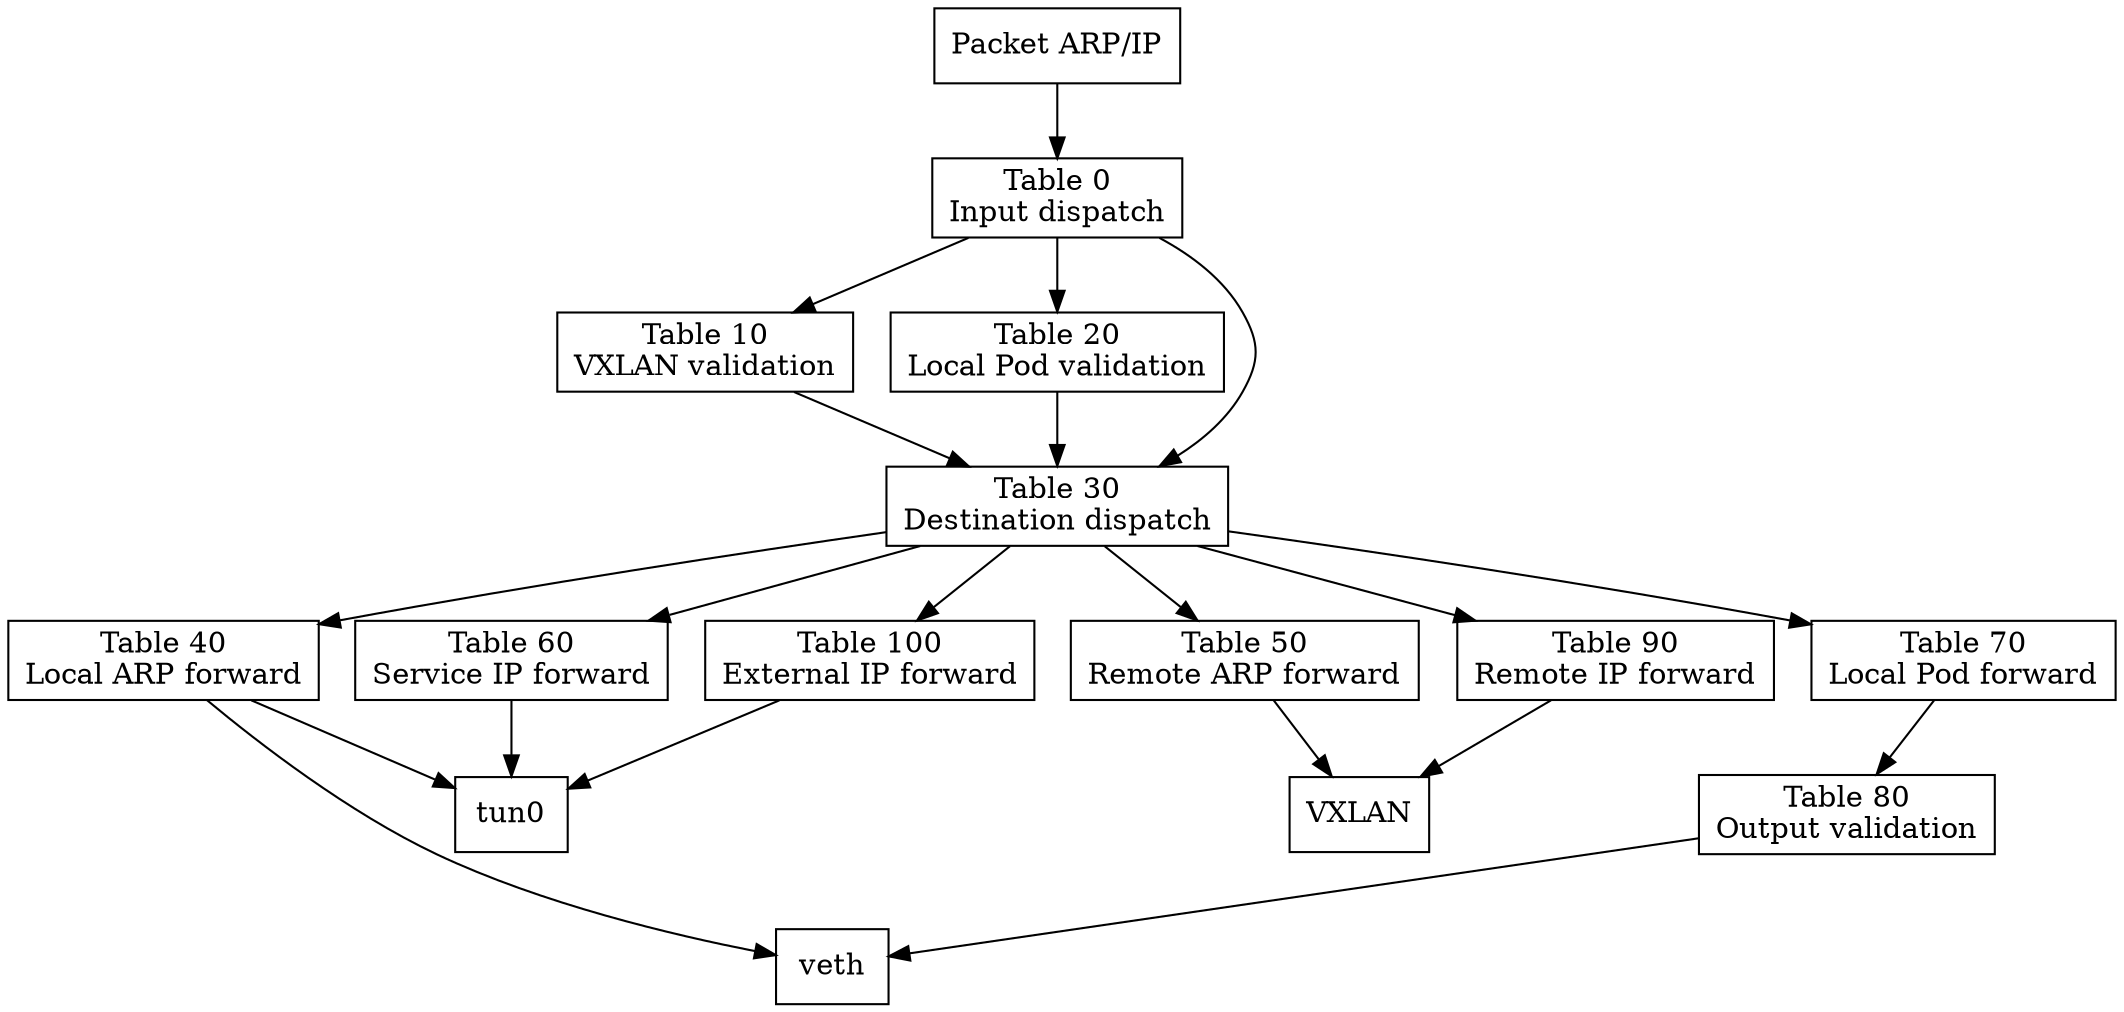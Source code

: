 digraph {
    node [shape=box];
    pkt [label="Packet ARP/IP"];
    t0 [label="Table 0\nInput dispatch"];
    t10 [label="Table 10\nVXLAN validation"];
    t20 [label="Table 20\nLocal Pod validation"];
    t30 [label="Table 30\nDestination dispatch"];
    t40 [label="Table 40\nLocal ARP forward"]
    t50 [label="Table 50\nRemote ARP forward"]
    t60 [label="Table 60\nService IP forward"]
    t70 [label="Table 70\nLocal Pod forward"]
    t80 [label="Table 80\nOutput validation"]
    t90 [label="Table 90\nRemote IP forward"]
    t100 [label="Table 100\nExternal IP forward"]

    pkt -> t0;
    t0 -> t10 -> t30;
    t0 -> t20 -> t30;
    t0 -> t30;
    t30 -> t40;
    t40 -> tun0;
    t40 -> veth;
    t30 -> t50 -> VXLAN;
    t30 -> t60 -> tun0;
    t30 -> t70 -> t80 -> veth;
    t30 -> t90 -> VXLAN;
    t30 -> t100 -> tun0;
}
